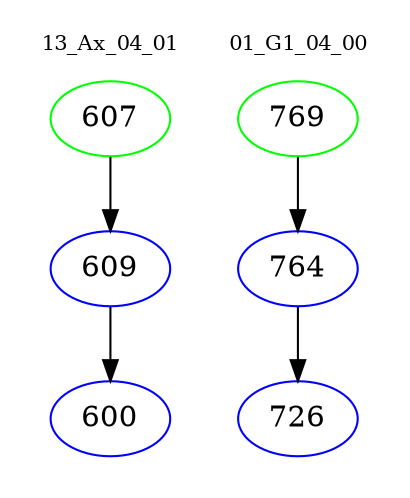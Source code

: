 digraph{
subgraph cluster_0 {
color = white
label = "13_Ax_04_01";
fontsize=10;
T0_607 [label="607", color="green"]
T0_607 -> T0_609 [color="black"]
T0_609 [label="609", color="blue"]
T0_609 -> T0_600 [color="black"]
T0_600 [label="600", color="blue"]
}
subgraph cluster_1 {
color = white
label = "01_G1_04_00";
fontsize=10;
T1_769 [label="769", color="green"]
T1_769 -> T1_764 [color="black"]
T1_764 [label="764", color="blue"]
T1_764 -> T1_726 [color="black"]
T1_726 [label="726", color="blue"]
}
}
